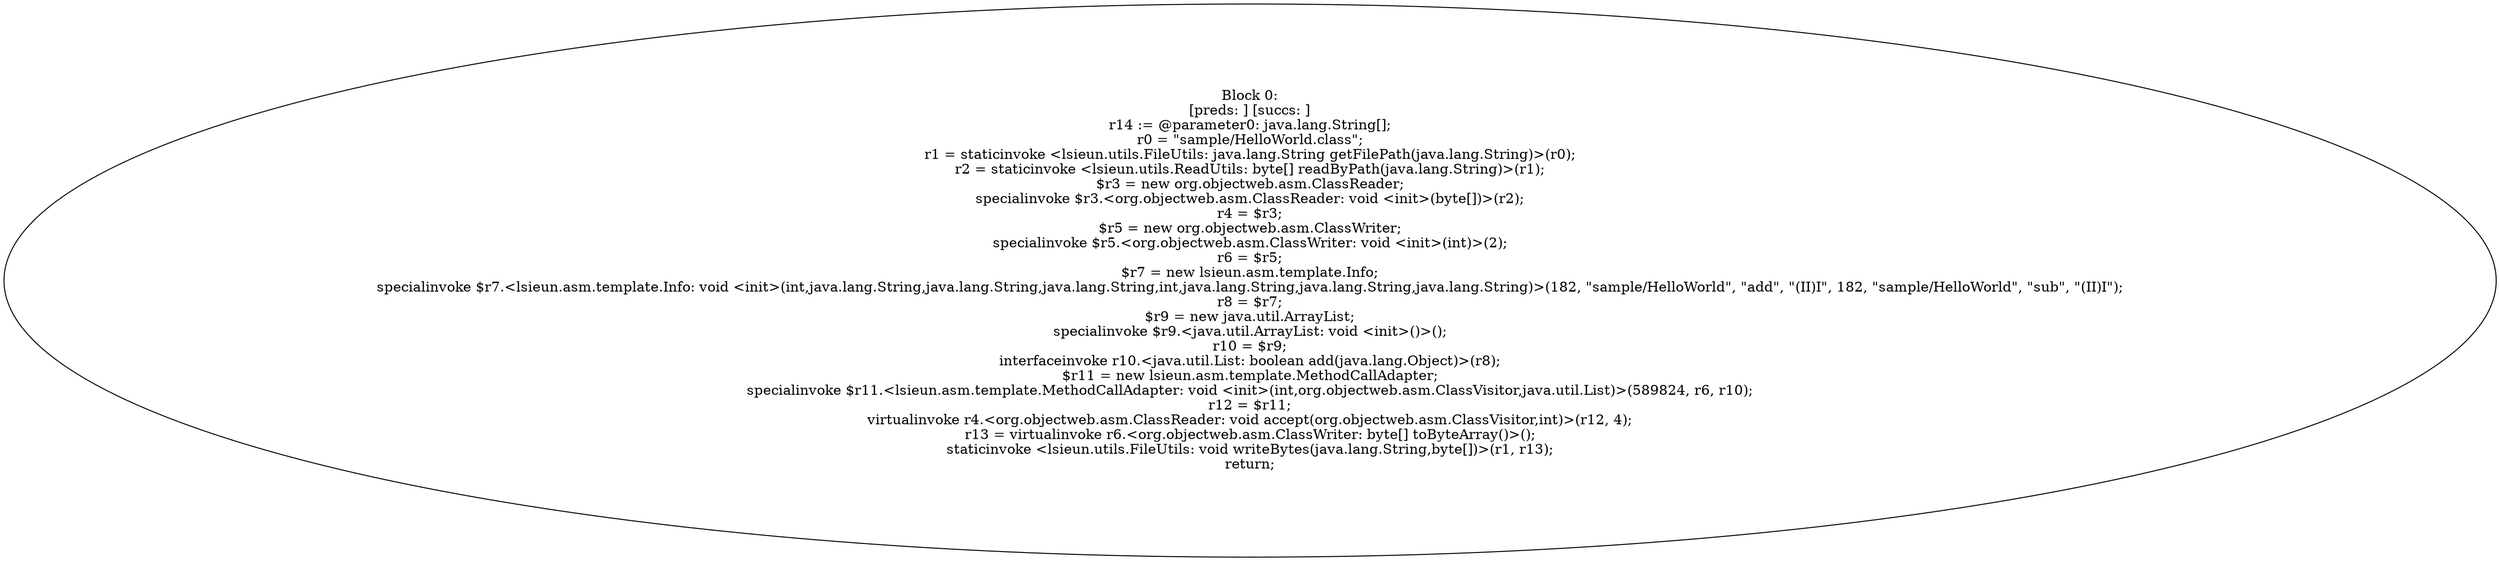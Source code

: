 digraph "unitGraph" {
    "Block 0:
[preds: ] [succs: ]
r14 := @parameter0: java.lang.String[];
r0 = \"sample/HelloWorld.class\";
r1 = staticinvoke <lsieun.utils.FileUtils: java.lang.String getFilePath(java.lang.String)>(r0);
r2 = staticinvoke <lsieun.utils.ReadUtils: byte[] readByPath(java.lang.String)>(r1);
$r3 = new org.objectweb.asm.ClassReader;
specialinvoke $r3.<org.objectweb.asm.ClassReader: void <init>(byte[])>(r2);
r4 = $r3;
$r5 = new org.objectweb.asm.ClassWriter;
specialinvoke $r5.<org.objectweb.asm.ClassWriter: void <init>(int)>(2);
r6 = $r5;
$r7 = new lsieun.asm.template.Info;
specialinvoke $r7.<lsieun.asm.template.Info: void <init>(int,java.lang.String,java.lang.String,java.lang.String,int,java.lang.String,java.lang.String,java.lang.String)>(182, \"sample/HelloWorld\", \"add\", \"(II)I\", 182, \"sample/HelloWorld\", \"sub\", \"(II)I\");
r8 = $r7;
$r9 = new java.util.ArrayList;
specialinvoke $r9.<java.util.ArrayList: void <init>()>();
r10 = $r9;
interfaceinvoke r10.<java.util.List: boolean add(java.lang.Object)>(r8);
$r11 = new lsieun.asm.template.MethodCallAdapter;
specialinvoke $r11.<lsieun.asm.template.MethodCallAdapter: void <init>(int,org.objectweb.asm.ClassVisitor,java.util.List)>(589824, r6, r10);
r12 = $r11;
virtualinvoke r4.<org.objectweb.asm.ClassReader: void accept(org.objectweb.asm.ClassVisitor,int)>(r12, 4);
r13 = virtualinvoke r6.<org.objectweb.asm.ClassWriter: byte[] toByteArray()>();
staticinvoke <lsieun.utils.FileUtils: void writeBytes(java.lang.String,byte[])>(r1, r13);
return;
"
}
